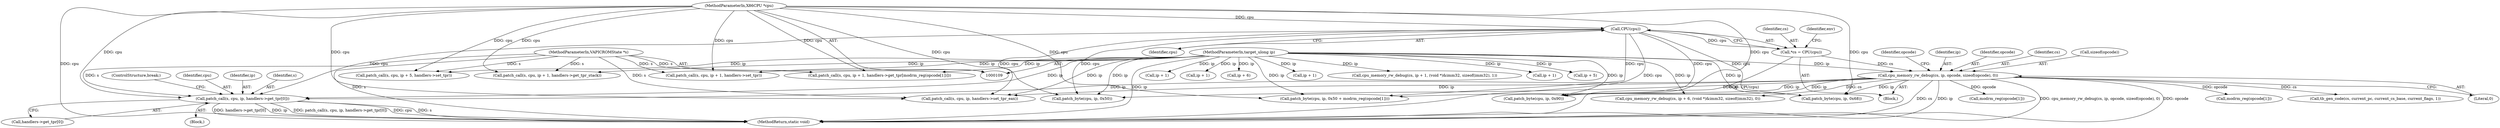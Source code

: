 digraph "0_qemu_691a02e2ce0c413236a78dee6f2651c937b09fb0@array" {
"1000233" [label="(Call,patch_call(s, cpu, ip, handlers->get_tpr[0]))"];
"1000110" [label="(MethodParameterIn,VAPICROMState *s)"];
"1000117" [label="(Call,CPU(cpu))"];
"1000111" [label="(MethodParameterIn,X86CPU *cpu)"];
"1000180" [label="(Call,cpu_memory_rw_debug(cs, ip, opcode, sizeof(opcode), 0))"];
"1000115" [label="(Call,*cs = CPU(cpu))"];
"1000112" [label="(MethodParameterIn,target_ulong ip)"];
"1000191" [label="(Block,)"];
"1000271" [label="(Call,ip + 1)"];
"1000281" [label="(Call,patch_call(s, cpu, ip + 5, handlers->set_tpr))"];
"1000292" [label="(Call,patch_byte(cpu, ip, 0x50))"];
"1000112" [label="(MethodParameterIn,target_ulong ip)"];
"1000242" [label="(ControlStructure,break;)"];
"1000269" [label="(Call,cpu_memory_rw_debug(cs, ip + 1, (void *)&imm32, sizeof(imm32), 1))"];
"1000299" [label="(Call,ip + 1)"];
"1000183" [label="(Identifier,opcode)"];
"1000237" [label="(Call,handlers->get_tpr[0])"];
"1000296" [label="(Call,patch_call(s, cpu, ip + 1, handlers->get_tpr_stack))"];
"1000235" [label="(Identifier,cpu)"];
"1000113" [label="(Block,)"];
"1000116" [label="(Identifier,cs)"];
"1000227" [label="(Call,modrm_reg(opcode[1]))"];
"1000180" [label="(Call,cpu_memory_rw_debug(cs, ip, opcode, sizeof(opcode), 0))"];
"1000284" [label="(Call,ip + 5)"];
"1000322" [label="(MethodReturn,static void)"];
"1000111" [label="(MethodParameterIn,X86CPU *cpu)"];
"1000118" [label="(Identifier,cpu)"];
"1000233" [label="(Call,patch_call(s, cpu, ip, handlers->get_tpr[0]))"];
"1000213" [label="(Call,patch_byte(cpu, ip, 0x90))"];
"1000205" [label="(Call,ip + 1)"];
"1000198" [label="(Call,modrm_reg(opcode[1]))"];
"1000313" [label="(Call,tb_gen_code(cs, current_pc, current_cs_base, current_flags, 1))"];
"1000186" [label="(Literal,0)"];
"1000110" [label="(MethodParameterIn,VAPICROMState *s)"];
"1000193" [label="(Call,patch_byte(cpu, ip, 0x50 + modrm_reg(opcode[1])))"];
"1000181" [label="(Identifier,cs)"];
"1000244" [label="(Call,patch_call(s, cpu, ip, handlers->set_tpr_eax))"];
"1000253" [label="(Call,patch_byte(cpu, ip, 0x68))"];
"1000236" [label="(Identifier,ip)"];
"1000115" [label="(Call,*cs = CPU(cpu))"];
"1000202" [label="(Call,patch_call(s, cpu, ip + 1, handlers->set_tpr))"];
"1000217" [label="(Call,patch_call(s, cpu, ip + 1, handlers->get_tpr[modrm_reg(opcode[1])]))"];
"1000121" [label="(Identifier,env)"];
"1000220" [label="(Call,ip + 1)"];
"1000259" [label="(Call,ip + 6)"];
"1000184" [label="(Call,sizeof(opcode))"];
"1000234" [label="(Identifier,s)"];
"1000189" [label="(Identifier,opcode)"];
"1000117" [label="(Call,CPU(cpu))"];
"1000182" [label="(Identifier,ip)"];
"1000257" [label="(Call,cpu_memory_rw_debug(cs, ip + 6, (void *)&imm32, sizeof(imm32), 0))"];
"1000233" -> "1000191"  [label="AST: "];
"1000233" -> "1000237"  [label="CFG: "];
"1000234" -> "1000233"  [label="AST: "];
"1000235" -> "1000233"  [label="AST: "];
"1000236" -> "1000233"  [label="AST: "];
"1000237" -> "1000233"  [label="AST: "];
"1000242" -> "1000233"  [label="CFG: "];
"1000233" -> "1000322"  [label="DDG: handlers->get_tpr[0]"];
"1000233" -> "1000322"  [label="DDG: ip"];
"1000233" -> "1000322"  [label="DDG: patch_call(s, cpu, ip, handlers->get_tpr[0])"];
"1000233" -> "1000322"  [label="DDG: cpu"];
"1000233" -> "1000322"  [label="DDG: s"];
"1000110" -> "1000233"  [label="DDG: s"];
"1000117" -> "1000233"  [label="DDG: cpu"];
"1000111" -> "1000233"  [label="DDG: cpu"];
"1000180" -> "1000233"  [label="DDG: ip"];
"1000112" -> "1000233"  [label="DDG: ip"];
"1000110" -> "1000109"  [label="AST: "];
"1000110" -> "1000322"  [label="DDG: s"];
"1000110" -> "1000202"  [label="DDG: s"];
"1000110" -> "1000217"  [label="DDG: s"];
"1000110" -> "1000244"  [label="DDG: s"];
"1000110" -> "1000281"  [label="DDG: s"];
"1000110" -> "1000296"  [label="DDG: s"];
"1000117" -> "1000115"  [label="AST: "];
"1000117" -> "1000118"  [label="CFG: "];
"1000118" -> "1000117"  [label="AST: "];
"1000115" -> "1000117"  [label="CFG: "];
"1000117" -> "1000322"  [label="DDG: cpu"];
"1000117" -> "1000115"  [label="DDG: cpu"];
"1000111" -> "1000117"  [label="DDG: cpu"];
"1000117" -> "1000193"  [label="DDG: cpu"];
"1000117" -> "1000213"  [label="DDG: cpu"];
"1000117" -> "1000244"  [label="DDG: cpu"];
"1000117" -> "1000253"  [label="DDG: cpu"];
"1000117" -> "1000292"  [label="DDG: cpu"];
"1000111" -> "1000109"  [label="AST: "];
"1000111" -> "1000322"  [label="DDG: cpu"];
"1000111" -> "1000193"  [label="DDG: cpu"];
"1000111" -> "1000202"  [label="DDG: cpu"];
"1000111" -> "1000213"  [label="DDG: cpu"];
"1000111" -> "1000217"  [label="DDG: cpu"];
"1000111" -> "1000244"  [label="DDG: cpu"];
"1000111" -> "1000253"  [label="DDG: cpu"];
"1000111" -> "1000281"  [label="DDG: cpu"];
"1000111" -> "1000292"  [label="DDG: cpu"];
"1000111" -> "1000296"  [label="DDG: cpu"];
"1000180" -> "1000113"  [label="AST: "];
"1000180" -> "1000186"  [label="CFG: "];
"1000181" -> "1000180"  [label="AST: "];
"1000182" -> "1000180"  [label="AST: "];
"1000183" -> "1000180"  [label="AST: "];
"1000184" -> "1000180"  [label="AST: "];
"1000186" -> "1000180"  [label="AST: "];
"1000189" -> "1000180"  [label="CFG: "];
"1000180" -> "1000322"  [label="DDG: cs"];
"1000180" -> "1000322"  [label="DDG: ip"];
"1000180" -> "1000322"  [label="DDG: cpu_memory_rw_debug(cs, ip, opcode, sizeof(opcode), 0)"];
"1000180" -> "1000322"  [label="DDG: opcode"];
"1000115" -> "1000180"  [label="DDG: cs"];
"1000112" -> "1000180"  [label="DDG: ip"];
"1000180" -> "1000193"  [label="DDG: ip"];
"1000180" -> "1000198"  [label="DDG: opcode"];
"1000180" -> "1000213"  [label="DDG: ip"];
"1000180" -> "1000227"  [label="DDG: opcode"];
"1000180" -> "1000244"  [label="DDG: ip"];
"1000180" -> "1000253"  [label="DDG: ip"];
"1000180" -> "1000257"  [label="DDG: cs"];
"1000180" -> "1000292"  [label="DDG: ip"];
"1000180" -> "1000313"  [label="DDG: cs"];
"1000115" -> "1000113"  [label="AST: "];
"1000116" -> "1000115"  [label="AST: "];
"1000121" -> "1000115"  [label="CFG: "];
"1000115" -> "1000322"  [label="DDG: CPU(cpu)"];
"1000112" -> "1000109"  [label="AST: "];
"1000112" -> "1000322"  [label="DDG: ip"];
"1000112" -> "1000193"  [label="DDG: ip"];
"1000112" -> "1000202"  [label="DDG: ip"];
"1000112" -> "1000205"  [label="DDG: ip"];
"1000112" -> "1000213"  [label="DDG: ip"];
"1000112" -> "1000217"  [label="DDG: ip"];
"1000112" -> "1000220"  [label="DDG: ip"];
"1000112" -> "1000244"  [label="DDG: ip"];
"1000112" -> "1000253"  [label="DDG: ip"];
"1000112" -> "1000257"  [label="DDG: ip"];
"1000112" -> "1000259"  [label="DDG: ip"];
"1000112" -> "1000269"  [label="DDG: ip"];
"1000112" -> "1000271"  [label="DDG: ip"];
"1000112" -> "1000281"  [label="DDG: ip"];
"1000112" -> "1000284"  [label="DDG: ip"];
"1000112" -> "1000292"  [label="DDG: ip"];
"1000112" -> "1000296"  [label="DDG: ip"];
"1000112" -> "1000299"  [label="DDG: ip"];
}
